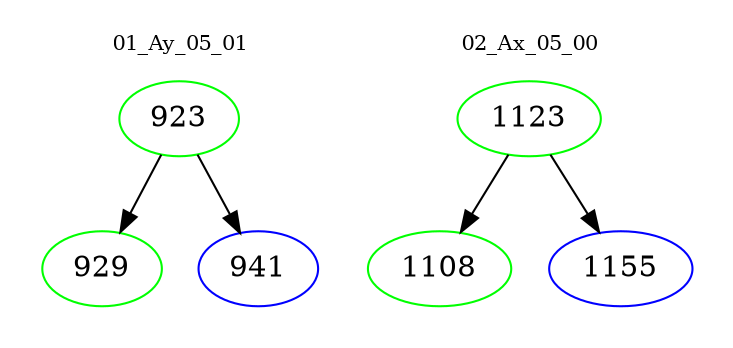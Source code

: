digraph{
subgraph cluster_0 {
color = white
label = "01_Ay_05_01";
fontsize=10;
T0_923 [label="923", color="green"]
T0_923 -> T0_929 [color="black"]
T0_929 [label="929", color="green"]
T0_923 -> T0_941 [color="black"]
T0_941 [label="941", color="blue"]
}
subgraph cluster_1 {
color = white
label = "02_Ax_05_00";
fontsize=10;
T1_1123 [label="1123", color="green"]
T1_1123 -> T1_1108 [color="black"]
T1_1108 [label="1108", color="green"]
T1_1123 -> T1_1155 [color="black"]
T1_1155 [label="1155", color="blue"]
}
}
